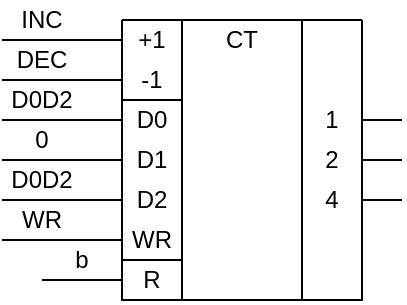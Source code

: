 <mxfile version="14.6.11" type="device"><diagram id="6rTT9G7XrdYnJIxg4RJ-" name="Page-1"><mxGraphModel dx="2426" dy="1533" grid="1" gridSize="10" guides="1" tooltips="1" connect="1" arrows="1" fold="1" page="1" pageScale="1" pageWidth="827" pageHeight="1169" math="0" shadow="0"><root><mxCell id="0"/><mxCell id="1" parent="0"/><mxCell id="-T7OmZm6fEf4eTsKaIt3-89" value="" style="swimlane;startSize=0;" vertex="1" parent="1"><mxGeometry x="-1200" y="-910" width="120" height="140" as="geometry"/></mxCell><mxCell id="-T7OmZm6fEf4eTsKaIt3-92" value="CT" style="text;html=1;strokeColor=none;fillColor=none;align=center;verticalAlign=middle;whiteSpace=wrap;rounded=0;" vertex="1" parent="-T7OmZm6fEf4eTsKaIt3-89"><mxGeometry x="40" width="40" height="20" as="geometry"/></mxCell><mxCell id="-T7OmZm6fEf4eTsKaIt3-94" value="+1" style="text;html=1;strokeColor=none;fillColor=none;align=center;verticalAlign=middle;whiteSpace=wrap;rounded=0;" vertex="1" parent="-T7OmZm6fEf4eTsKaIt3-89"><mxGeometry width="30" height="20" as="geometry"/></mxCell><mxCell id="-T7OmZm6fEf4eTsKaIt3-96" value="" style="endArrow=none;html=1;exitX=0;exitY=0.25;exitDx=0;exitDy=0;" edge="1" parent="-T7OmZm6fEf4eTsKaIt3-89"><mxGeometry width="50" height="50" relative="1" as="geometry"><mxPoint y="40" as="sourcePoint"/><mxPoint x="30" y="40" as="targetPoint"/></mxGeometry></mxCell><mxCell id="-T7OmZm6fEf4eTsKaIt3-93" value="-1" style="text;html=1;strokeColor=none;fillColor=none;align=center;verticalAlign=middle;whiteSpace=wrap;rounded=0;" vertex="1" parent="-T7OmZm6fEf4eTsKaIt3-89"><mxGeometry y="20" width="30" height="20" as="geometry"/></mxCell><mxCell id="-T7OmZm6fEf4eTsKaIt3-97" value="D0" style="text;html=1;strokeColor=none;fillColor=none;align=center;verticalAlign=middle;whiteSpace=wrap;rounded=0;" vertex="1" parent="-T7OmZm6fEf4eTsKaIt3-89"><mxGeometry y="40" width="30" height="20" as="geometry"/></mxCell><mxCell id="-T7OmZm6fEf4eTsKaIt3-99" value="D1" style="text;html=1;strokeColor=none;fillColor=none;align=center;verticalAlign=middle;whiteSpace=wrap;rounded=0;" vertex="1" parent="-T7OmZm6fEf4eTsKaIt3-89"><mxGeometry y="60" width="30" height="20" as="geometry"/></mxCell><mxCell id="-T7OmZm6fEf4eTsKaIt3-100" value="D2" style="text;html=1;strokeColor=none;fillColor=none;align=center;verticalAlign=middle;whiteSpace=wrap;rounded=0;" vertex="1" parent="-T7OmZm6fEf4eTsKaIt3-89"><mxGeometry y="80" width="30" height="20" as="geometry"/></mxCell><mxCell id="-T7OmZm6fEf4eTsKaIt3-101" value="WR" style="text;html=1;strokeColor=none;fillColor=none;align=center;verticalAlign=middle;whiteSpace=wrap;rounded=0;" vertex="1" parent="-T7OmZm6fEf4eTsKaIt3-89"><mxGeometry y="100" width="30" height="20" as="geometry"/></mxCell><mxCell id="-T7OmZm6fEf4eTsKaIt3-102" value="" style="endArrow=none;html=1;exitX=0;exitY=0.25;exitDx=0;exitDy=0;" edge="1" parent="-T7OmZm6fEf4eTsKaIt3-89"><mxGeometry width="50" height="50" relative="1" as="geometry"><mxPoint y="120" as="sourcePoint"/><mxPoint x="30" y="120" as="targetPoint"/></mxGeometry></mxCell><mxCell id="-T7OmZm6fEf4eTsKaIt3-103" value="R" style="text;html=1;strokeColor=none;fillColor=none;align=center;verticalAlign=middle;whiteSpace=wrap;rounded=0;" vertex="1" parent="-T7OmZm6fEf4eTsKaIt3-89"><mxGeometry y="120" width="30" height="20" as="geometry"/></mxCell><mxCell id="-T7OmZm6fEf4eTsKaIt3-104" value="1" style="text;html=1;strokeColor=none;fillColor=none;align=center;verticalAlign=middle;whiteSpace=wrap;rounded=0;" vertex="1" parent="-T7OmZm6fEf4eTsKaIt3-89"><mxGeometry x="90" y="40" width="30" height="20" as="geometry"/></mxCell><mxCell id="-T7OmZm6fEf4eTsKaIt3-105" value="2" style="text;html=1;strokeColor=none;fillColor=none;align=center;verticalAlign=middle;whiteSpace=wrap;rounded=0;" vertex="1" parent="-T7OmZm6fEf4eTsKaIt3-89"><mxGeometry x="90" y="60" width="30" height="20" as="geometry"/></mxCell><mxCell id="-T7OmZm6fEf4eTsKaIt3-106" value="4" style="text;html=1;strokeColor=none;fillColor=none;align=center;verticalAlign=middle;whiteSpace=wrap;rounded=0;" vertex="1" parent="-T7OmZm6fEf4eTsKaIt3-89"><mxGeometry x="90" y="80" width="30" height="20" as="geometry"/></mxCell><mxCell id="-T7OmZm6fEf4eTsKaIt3-90" value="" style="endArrow=none;html=1;entryX=0.25;entryY=0;entryDx=0;entryDy=0;exitX=0.25;exitY=1;exitDx=0;exitDy=0;" edge="1" parent="1" source="-T7OmZm6fEf4eTsKaIt3-89" target="-T7OmZm6fEf4eTsKaIt3-89"><mxGeometry width="50" height="50" relative="1" as="geometry"><mxPoint x="-1150" y="-740" as="sourcePoint"/><mxPoint x="-1100" y="-790" as="targetPoint"/></mxGeometry></mxCell><mxCell id="-T7OmZm6fEf4eTsKaIt3-91" value="" style="endArrow=none;html=1;exitX=0.75;exitY=1;exitDx=0;exitDy=0;entryX=0.75;entryY=0;entryDx=0;entryDy=0;" edge="1" parent="1" source="-T7OmZm6fEf4eTsKaIt3-89" target="-T7OmZm6fEf4eTsKaIt3-89"><mxGeometry width="50" height="50" relative="1" as="geometry"><mxPoint x="-1150" y="-740" as="sourcePoint"/><mxPoint x="-1100" y="-790" as="targetPoint"/></mxGeometry></mxCell><mxCell id="-T7OmZm6fEf4eTsKaIt3-107" value="" style="endArrow=none;html=1;entryX=0;entryY=0.5;entryDx=0;entryDy=0;" edge="1" parent="1" target="-T7OmZm6fEf4eTsKaIt3-103"><mxGeometry width="50" height="50" relative="1" as="geometry"><mxPoint x="-1240" y="-780" as="sourcePoint"/><mxPoint x="-1100" y="-830" as="targetPoint"/></mxGeometry></mxCell><mxCell id="-T7OmZm6fEf4eTsKaIt3-108" value="b" style="text;html=1;strokeColor=none;fillColor=none;align=center;verticalAlign=middle;whiteSpace=wrap;rounded=0;" vertex="1" parent="1"><mxGeometry x="-1240" y="-800" width="40" height="20" as="geometry"/></mxCell><mxCell id="-T7OmZm6fEf4eTsKaIt3-109" value="" style="endArrow=none;html=1;entryX=0;entryY=0.5;entryDx=0;entryDy=0;" edge="1" parent="1" target="-T7OmZm6fEf4eTsKaIt3-101"><mxGeometry width="50" height="50" relative="1" as="geometry"><mxPoint x="-1260" y="-800" as="sourcePoint"/><mxPoint x="-1110" y="-830" as="targetPoint"/></mxGeometry></mxCell><mxCell id="-T7OmZm6fEf4eTsKaIt3-110" value="" style="endArrow=none;html=1;entryX=0;entryY=0.5;entryDx=0;entryDy=0;" edge="1" parent="1" target="-T7OmZm6fEf4eTsKaIt3-100"><mxGeometry width="50" height="50" relative="1" as="geometry"><mxPoint x="-1260" y="-820" as="sourcePoint"/><mxPoint x="-1110" y="-830" as="targetPoint"/></mxGeometry></mxCell><mxCell id="-T7OmZm6fEf4eTsKaIt3-111" value="" style="endArrow=none;html=1;exitX=0;exitY=0.5;exitDx=0;exitDy=0;" edge="1" parent="1" source="-T7OmZm6fEf4eTsKaIt3-99"><mxGeometry width="50" height="50" relative="1" as="geometry"><mxPoint x="-1160" y="-780" as="sourcePoint"/><mxPoint x="-1260" y="-840" as="targetPoint"/></mxGeometry></mxCell><mxCell id="-T7OmZm6fEf4eTsKaIt3-112" value="" style="endArrow=none;html=1;entryX=0;entryY=0.5;entryDx=0;entryDy=0;" edge="1" parent="1" target="-T7OmZm6fEf4eTsKaIt3-97"><mxGeometry width="50" height="50" relative="1" as="geometry"><mxPoint x="-1260" y="-860" as="sourcePoint"/><mxPoint x="-1110" y="-830" as="targetPoint"/></mxGeometry></mxCell><mxCell id="-T7OmZm6fEf4eTsKaIt3-113" value="" style="endArrow=none;html=1;entryX=0;entryY=0.5;entryDx=0;entryDy=0;" edge="1" parent="1" target="-T7OmZm6fEf4eTsKaIt3-93"><mxGeometry width="50" height="50" relative="1" as="geometry"><mxPoint x="-1260" y="-880" as="sourcePoint"/><mxPoint x="-1110" y="-910" as="targetPoint"/></mxGeometry></mxCell><mxCell id="-T7OmZm6fEf4eTsKaIt3-114" value="" style="endArrow=none;html=1;entryX=0;entryY=0.5;entryDx=0;entryDy=0;" edge="1" parent="1" target="-T7OmZm6fEf4eTsKaIt3-94"><mxGeometry width="50" height="50" relative="1" as="geometry"><mxPoint x="-1260" y="-900" as="sourcePoint"/><mxPoint x="-1110" y="-910" as="targetPoint"/></mxGeometry></mxCell><mxCell id="-T7OmZm6fEf4eTsKaIt3-115" value="INC" style="text;html=1;strokeColor=none;fillColor=none;align=center;verticalAlign=middle;whiteSpace=wrap;rounded=0;" vertex="1" parent="1"><mxGeometry x="-1260" y="-920" width="40" height="20" as="geometry"/></mxCell><mxCell id="-T7OmZm6fEf4eTsKaIt3-116" value="DEC" style="text;html=1;strokeColor=none;fillColor=none;align=center;verticalAlign=middle;whiteSpace=wrap;rounded=0;" vertex="1" parent="1"><mxGeometry x="-1260" y="-900" width="40" height="20" as="geometry"/></mxCell><mxCell id="-T7OmZm6fEf4eTsKaIt3-117" value="D0D2" style="text;html=1;strokeColor=none;fillColor=none;align=center;verticalAlign=middle;whiteSpace=wrap;rounded=0;" vertex="1" parent="1"><mxGeometry x="-1260" y="-880" width="40" height="20" as="geometry"/></mxCell><mxCell id="-T7OmZm6fEf4eTsKaIt3-118" value="0" style="text;html=1;strokeColor=none;fillColor=none;align=center;verticalAlign=middle;whiteSpace=wrap;rounded=0;" vertex="1" parent="1"><mxGeometry x="-1260" y="-860" width="40" height="20" as="geometry"/></mxCell><mxCell id="-T7OmZm6fEf4eTsKaIt3-119" value="D0D2" style="text;html=1;strokeColor=none;fillColor=none;align=center;verticalAlign=middle;whiteSpace=wrap;rounded=0;" vertex="1" parent="1"><mxGeometry x="-1260" y="-840" width="40" height="20" as="geometry"/></mxCell><mxCell id="-T7OmZm6fEf4eTsKaIt3-120" value="WR" style="text;html=1;strokeColor=none;fillColor=none;align=center;verticalAlign=middle;whiteSpace=wrap;rounded=0;" vertex="1" parent="1"><mxGeometry x="-1260" y="-820" width="40" height="20" as="geometry"/></mxCell><mxCell id="-T7OmZm6fEf4eTsKaIt3-122" value="" style="endArrow=none;html=1;exitX=1;exitY=0.5;exitDx=0;exitDy=0;" edge="1" parent="1" source="-T7OmZm6fEf4eTsKaIt3-104"><mxGeometry width="50" height="50" relative="1" as="geometry"><mxPoint x="-1160" y="-820" as="sourcePoint"/><mxPoint x="-1060" y="-860" as="targetPoint"/></mxGeometry></mxCell><mxCell id="-T7OmZm6fEf4eTsKaIt3-123" value="" style="endArrow=none;html=1;exitX=1;exitY=0.5;exitDx=0;exitDy=0;" edge="1" parent="1"><mxGeometry width="50" height="50" relative="1" as="geometry"><mxPoint x="-1080" y="-840" as="sourcePoint"/><mxPoint x="-1060" y="-840" as="targetPoint"/></mxGeometry></mxCell><mxCell id="-T7OmZm6fEf4eTsKaIt3-124" value="" style="endArrow=none;html=1;exitX=1;exitY=0.5;exitDx=0;exitDy=0;" edge="1" parent="1"><mxGeometry width="50" height="50" relative="1" as="geometry"><mxPoint x="-1080" y="-820" as="sourcePoint"/><mxPoint x="-1060" y="-820" as="targetPoint"/></mxGeometry></mxCell></root></mxGraphModel></diagram></mxfile>